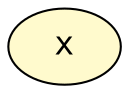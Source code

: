 digraph AST {
node [style=filled fontname=Courier fontsize=16];
edge [dir=back];
0[label="x" fillcolor="lemonchiffon"];}
